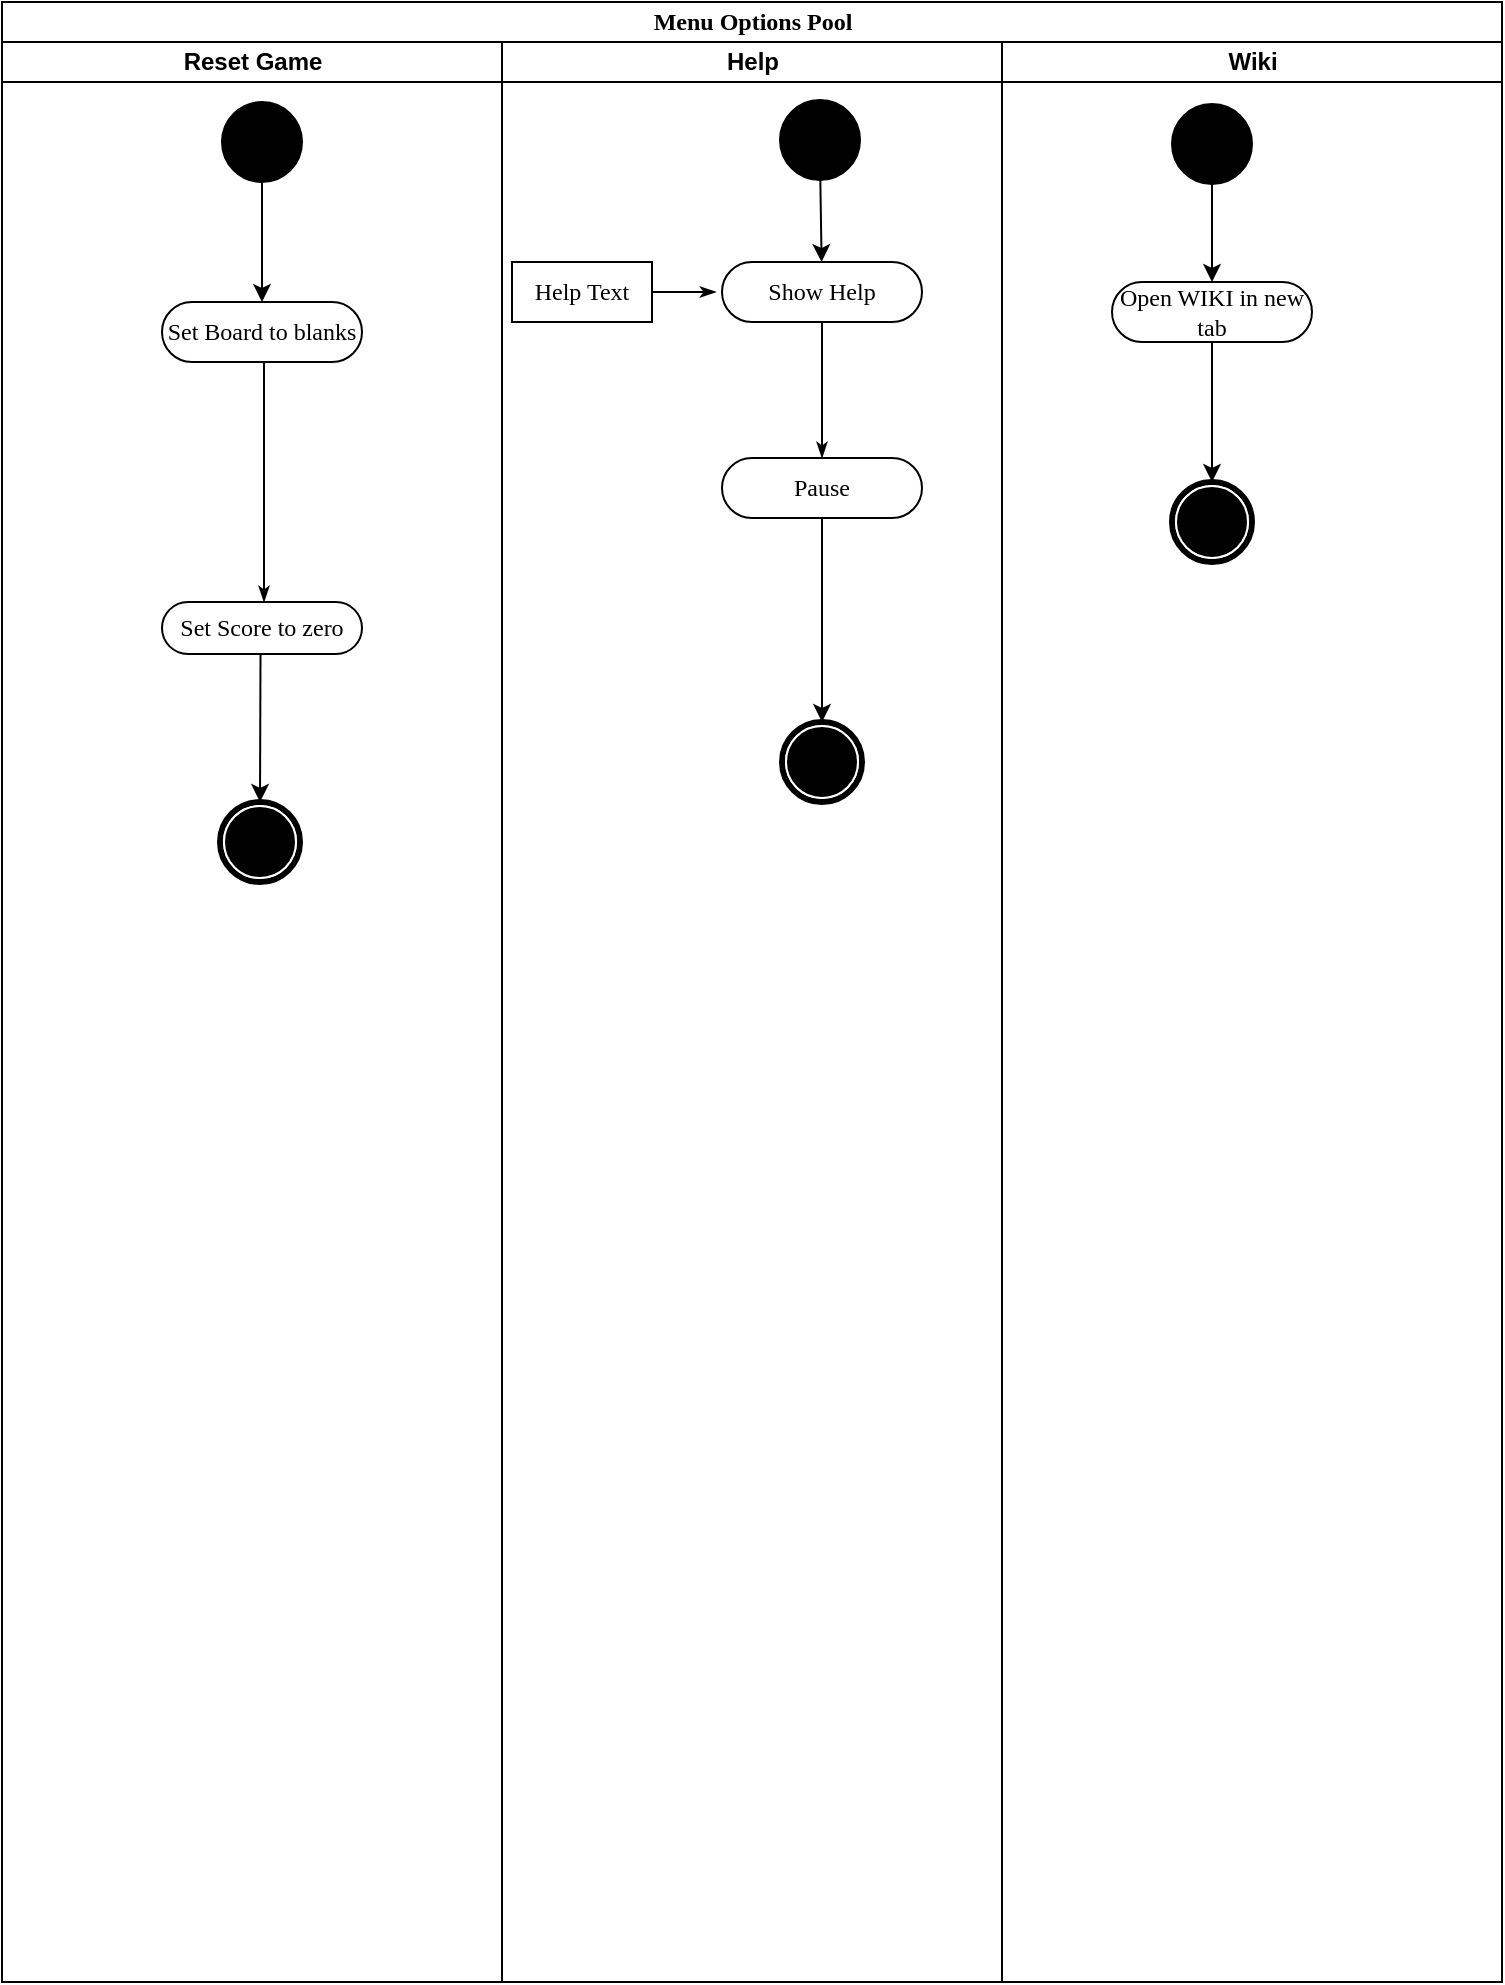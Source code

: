 <mxfile version="26.0.4">
  <diagram name="Page-1" id="0783ab3e-0a74-02c8-0abd-f7b4e66b4bec">
    <mxGraphModel dx="1195" dy="803" grid="1" gridSize="10" guides="1" tooltips="1" connect="1" arrows="1" fold="1" page="1" pageScale="1" pageWidth="850" pageHeight="1100" background="none" math="0" shadow="0">
      <root>
        <mxCell id="0" />
        <mxCell id="1" parent="0" />
        <mxCell id="1c1d494c118603dd-1" value="Menu Options Pool" style="swimlane;html=1;childLayout=stackLayout;startSize=20;rounded=0;shadow=0;comic=0;labelBackgroundColor=none;strokeWidth=1;fontFamily=Verdana;fontSize=12;align=center;" parent="1" vertex="1">
          <mxGeometry x="44" y="20" width="750" height="990" as="geometry" />
        </mxCell>
        <mxCell id="1c1d494c118603dd-2" value="Reset Game" style="swimlane;html=1;startSize=20;" parent="1c1d494c118603dd-1" vertex="1">
          <mxGeometry y="20" width="250" height="970" as="geometry" />
        </mxCell>
        <mxCell id="1c1d494c118603dd-6" value="Set Board to blanks" style="rounded=1;whiteSpace=wrap;html=1;shadow=0;comic=0;labelBackgroundColor=none;strokeWidth=1;fontFamily=Verdana;fontSize=12;align=center;arcSize=50;" parent="1c1d494c118603dd-2" vertex="1">
          <mxGeometry x="80" y="130" width="100" height="30" as="geometry" />
        </mxCell>
        <mxCell id="60571a20871a0731-4" value="" style="ellipse;whiteSpace=wrap;html=1;rounded=0;shadow=0;comic=0;labelBackgroundColor=none;strokeWidth=1;fillColor=#000000;fontFamily=Verdana;fontSize=12;align=center;" parent="1c1d494c118603dd-2" vertex="1">
          <mxGeometry x="110" y="30" width="40" height="40" as="geometry" />
        </mxCell>
        <mxCell id="UkSORgVNk2TvawBsNUPi-14" value="" style="endArrow=classic;html=1;rounded=0;" edge="1" parent="1c1d494c118603dd-2" source="60571a20871a0731-4" target="1c1d494c118603dd-6">
          <mxGeometry width="50" height="50" relative="1" as="geometry">
            <mxPoint x="130" y="100" as="sourcePoint" />
            <mxPoint x="180" y="50" as="targetPoint" />
          </mxGeometry>
        </mxCell>
        <mxCell id="UkSORgVNk2TvawBsNUPi-9" value="&lt;div&gt;&lt;br&gt;&lt;/div&gt;" style="shape=mxgraph.bpmn.shape;html=1;verticalLabelPosition=bottom;labelBackgroundColor=#ffffff;verticalAlign=top;perimeter=ellipsePerimeter;outline=end;symbol=terminate;rounded=0;shadow=0;comic=0;strokeWidth=1;fontFamily=Verdana;fontSize=12;align=center;" vertex="1" parent="1c1d494c118603dd-2">
          <mxGeometry x="109" y="380" width="40" height="40" as="geometry" />
        </mxCell>
        <mxCell id="1c1d494c118603dd-4" value="Help" style="swimlane;html=1;startSize=20;" parent="1c1d494c118603dd-1" vertex="1">
          <mxGeometry x="250" y="20" width="250" height="970" as="geometry" />
        </mxCell>
        <mxCell id="60571a20871a0731-8" value="Show Help" style="rounded=1;whiteSpace=wrap;html=1;shadow=0;comic=0;labelBackgroundColor=none;strokeWidth=1;fontFamily=Verdana;fontSize=12;align=center;arcSize=50;" parent="1c1d494c118603dd-4" vertex="1">
          <mxGeometry x="110" y="110" width="100" height="30" as="geometry" />
        </mxCell>
        <mxCell id="1c1d494c118603dd-5" value="Pause" style="rounded=1;whiteSpace=wrap;html=1;shadow=0;comic=0;labelBackgroundColor=none;strokeWidth=1;fontFamily=Verdana;fontSize=12;align=center;arcSize=50;" parent="1c1d494c118603dd-4" vertex="1">
          <mxGeometry x="110" y="208" width="100" height="30" as="geometry" />
        </mxCell>
        <mxCell id="1c1d494c118603dd-37" style="edgeStyle=none;rounded=0;html=1;labelBackgroundColor=none;startArrow=none;startFill=0;startSize=5;endArrow=classicThin;endFill=1;endSize=5;jettySize=auto;orthogonalLoop=1;strokeWidth=1;fontFamily=Verdana;fontSize=12" parent="1c1d494c118603dd-4" source="1c1d494c118603dd-9" edge="1">
          <mxGeometry relative="1" as="geometry">
            <mxPoint x="107" y="125" as="targetPoint" />
          </mxGeometry>
        </mxCell>
        <mxCell id="1c1d494c118603dd-9" value="Help Text" style="rounded=0;whiteSpace=wrap;html=1;shadow=0;comic=0;labelBackgroundColor=none;strokeWidth=1;fontFamily=Verdana;fontSize=12;align=center;arcSize=50;" parent="1c1d494c118603dd-4" vertex="1">
          <mxGeometry x="5" y="110" width="70" height="30" as="geometry" />
        </mxCell>
        <mxCell id="60571a20871a0731-5" value="" style="shape=mxgraph.bpmn.shape;html=1;verticalLabelPosition=bottom;labelBackgroundColor=#ffffff;verticalAlign=top;perimeter=ellipsePerimeter;outline=end;symbol=terminate;rounded=0;shadow=0;comic=0;strokeWidth=1;fontFamily=Verdana;fontSize=12;align=center;" parent="1c1d494c118603dd-4" vertex="1">
          <mxGeometry x="140" y="340" width="40" height="40" as="geometry" />
        </mxCell>
        <mxCell id="UkSORgVNk2TvawBsNUPi-17" style="edgeStyle=none;rounded=0;html=1;labelBackgroundColor=none;startArrow=none;startFill=0;startSize=5;endArrow=classicThin;endFill=1;endSize=5;jettySize=auto;orthogonalLoop=1;strokeWidth=1;fontFamily=Verdana;fontSize=12" edge="1" parent="1c1d494c118603dd-4" source="60571a20871a0731-8" target="1c1d494c118603dd-5">
          <mxGeometry relative="1" as="geometry">
            <mxPoint x="137" y="170" as="sourcePoint" />
            <mxPoint x="158" y="230" as="targetPoint" />
          </mxGeometry>
        </mxCell>
        <mxCell id="UkSORgVNk2TvawBsNUPi-32" value="" style="endArrow=classic;html=1;rounded=0;" edge="1" parent="1c1d494c118603dd-4" source="1c1d494c118603dd-5" target="60571a20871a0731-5">
          <mxGeometry width="50" height="50" relative="1" as="geometry">
            <mxPoint x="156" y="470" as="sourcePoint" />
            <mxPoint x="206" y="360" as="targetPoint" />
          </mxGeometry>
        </mxCell>
        <mxCell id="1c1d494c118603dd-3" value="Wiki" style="swimlane;html=1;startSize=20;" parent="1c1d494c118603dd-1" vertex="1">
          <mxGeometry x="500" y="20" width="250" height="970" as="geometry" />
        </mxCell>
        <mxCell id="UkSORgVNk2TvawBsNUPi-27" value="" style="shape=mxgraph.bpmn.shape;html=1;verticalLabelPosition=bottom;labelBackgroundColor=#ffffff;verticalAlign=top;perimeter=ellipsePerimeter;outline=end;symbol=terminate;rounded=0;shadow=0;comic=0;strokeWidth=1;fontFamily=Verdana;fontSize=12;align=center;" vertex="1" parent="1c1d494c118603dd-3">
          <mxGeometry x="85" y="220" width="40" height="40" as="geometry" />
        </mxCell>
        <mxCell id="UkSORgVNk2TvawBsNUPi-16" value="" style="ellipse;whiteSpace=wrap;html=1;rounded=0;shadow=0;comic=0;labelBackgroundColor=none;strokeWidth=1;fillColor=#000000;fontFamily=Verdana;fontSize=12;align=center;" vertex="1" parent="1">
          <mxGeometry x="433" y="69" width="40" height="40" as="geometry" />
        </mxCell>
        <mxCell id="UkSORgVNk2TvawBsNUPi-19" value="" style="endArrow=classic;html=1;rounded=0;" edge="1" parent="1" source="UkSORgVNk2TvawBsNUPi-16" target="60571a20871a0731-8">
          <mxGeometry width="50" height="50" relative="1" as="geometry">
            <mxPoint x="400" y="430" as="sourcePoint" />
            <mxPoint x="350" y="240" as="targetPoint" />
          </mxGeometry>
        </mxCell>
        <mxCell id="UkSORgVNk2TvawBsNUPi-20" value="" style="ellipse;whiteSpace=wrap;html=1;rounded=0;shadow=0;comic=0;labelBackgroundColor=none;strokeWidth=1;fillColor=#000000;fontFamily=Verdana;fontSize=12;align=center;" vertex="1" parent="1">
          <mxGeometry x="629" y="71" width="40" height="40" as="geometry" />
        </mxCell>
        <mxCell id="UkSORgVNk2TvawBsNUPi-26" value="" style="endArrow=classic;html=1;rounded=0;" edge="1" parent="1" source="UkSORgVNk2TvawBsNUPi-20" target="UkSORgVNk2TvawBsNUPi-33">
          <mxGeometry width="50" height="50" relative="1" as="geometry">
            <mxPoint x="610" y="180" as="sourcePoint" />
            <mxPoint x="649.0" y="132" as="targetPoint" />
          </mxGeometry>
        </mxCell>
        <mxCell id="UkSORgVNk2TvawBsNUPi-29" value="Set Score to zero" style="rounded=1;whiteSpace=wrap;html=1;shadow=0;comic=0;labelBackgroundColor=none;strokeWidth=1;fontFamily=Verdana;fontSize=12;align=center;arcSize=50;" vertex="1" parent="1">
          <mxGeometry x="124" y="320" width="100" height="26" as="geometry" />
        </mxCell>
        <mxCell id="1c1d494c118603dd-34" style="edgeStyle=none;rounded=0;html=1;labelBackgroundColor=none;startArrow=none;startFill=0;startSize=5;endArrow=classicThin;endFill=1;endSize=5;jettySize=auto;orthogonalLoop=1;strokeWidth=1;fontFamily=Verdana;fontSize=12;" parent="1" edge="1">
          <mxGeometry relative="1" as="geometry">
            <mxPoint x="175" y="200" as="sourcePoint" />
            <mxPoint x="175" y="320" as="targetPoint" />
            <Array as="points">
              <mxPoint x="175" y="240" />
            </Array>
          </mxGeometry>
        </mxCell>
        <mxCell id="UkSORgVNk2TvawBsNUPi-30" value="" style="endArrow=classic;html=1;rounded=0;" edge="1" parent="1" target="UkSORgVNk2TvawBsNUPi-9">
          <mxGeometry width="50" height="50" relative="1" as="geometry">
            <mxPoint x="173.253" y="346" as="sourcePoint" />
            <mxPoint x="169" y="420" as="targetPoint" />
          </mxGeometry>
        </mxCell>
        <mxCell id="UkSORgVNk2TvawBsNUPi-33" value="Open WIKI in new tab" style="rounded=1;whiteSpace=wrap;html=1;shadow=0;comic=0;labelBackgroundColor=none;strokeWidth=1;fontFamily=Verdana;fontSize=12;align=center;arcSize=50;" vertex="1" parent="1">
          <mxGeometry x="599" y="160" width="100" height="30" as="geometry" />
        </mxCell>
        <mxCell id="UkSORgVNk2TvawBsNUPi-35" value="" style="endArrow=classic;html=1;rounded=0;" edge="1" parent="1" source="UkSORgVNk2TvawBsNUPi-33" target="UkSORgVNk2TvawBsNUPi-27">
          <mxGeometry width="50" height="50" relative="1" as="geometry">
            <mxPoint x="610" y="450" as="sourcePoint" />
            <mxPoint x="660" y="400" as="targetPoint" />
          </mxGeometry>
        </mxCell>
      </root>
    </mxGraphModel>
  </diagram>
</mxfile>
